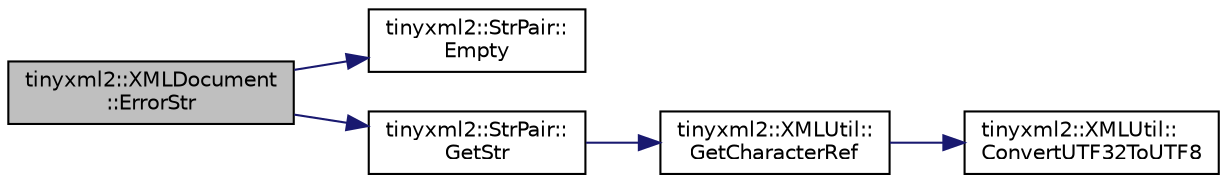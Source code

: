 digraph "tinyxml2::XMLDocument::ErrorStr"
{
 // LATEX_PDF_SIZE
  edge [fontname="Helvetica",fontsize="10",labelfontname="Helvetica",labelfontsize="10"];
  node [fontname="Helvetica",fontsize="10",shape=record];
  rankdir="LR";
  Node1 [label="tinyxml2::XMLDocument\l::ErrorStr",height=0.2,width=0.4,color="black", fillcolor="grey75", style="filled", fontcolor="black",tooltip=" "];
  Node1 -> Node2 [color="midnightblue",fontsize="10",style="solid"];
  Node2 [label="tinyxml2::StrPair::\lEmpty",height=0.2,width=0.4,color="black", fillcolor="white", style="filled",URL="$classtinyxml2_1_1StrPair.html#aca963a7eaa900bfddbea7312f040b39c",tooltip=" "];
  Node1 -> Node3 [color="midnightblue",fontsize="10",style="solid"];
  Node3 [label="tinyxml2::StrPair::\lGetStr",height=0.2,width=0.4,color="black", fillcolor="white", style="filled",URL="$classtinyxml2_1_1StrPair.html#ad87e3d11330f5e689ba1e7e54c023b57",tooltip=" "];
  Node3 -> Node4 [color="midnightblue",fontsize="10",style="solid"];
  Node4 [label="tinyxml2::XMLUtil::\lGetCharacterRef",height=0.2,width=0.4,color="black", fillcolor="white", style="filled",URL="$classtinyxml2_1_1XMLUtil.html#a5a96e5144a8d693dc4bcd783d9964648",tooltip=" "];
  Node4 -> Node5 [color="midnightblue",fontsize="10",style="solid"];
  Node5 [label="tinyxml2::XMLUtil::\lConvertUTF32ToUTF8",height=0.2,width=0.4,color="black", fillcolor="white", style="filled",URL="$classtinyxml2_1_1XMLUtil.html#a31c00d5c5dfb38382de1dfcaf4be3595",tooltip=" "];
}
